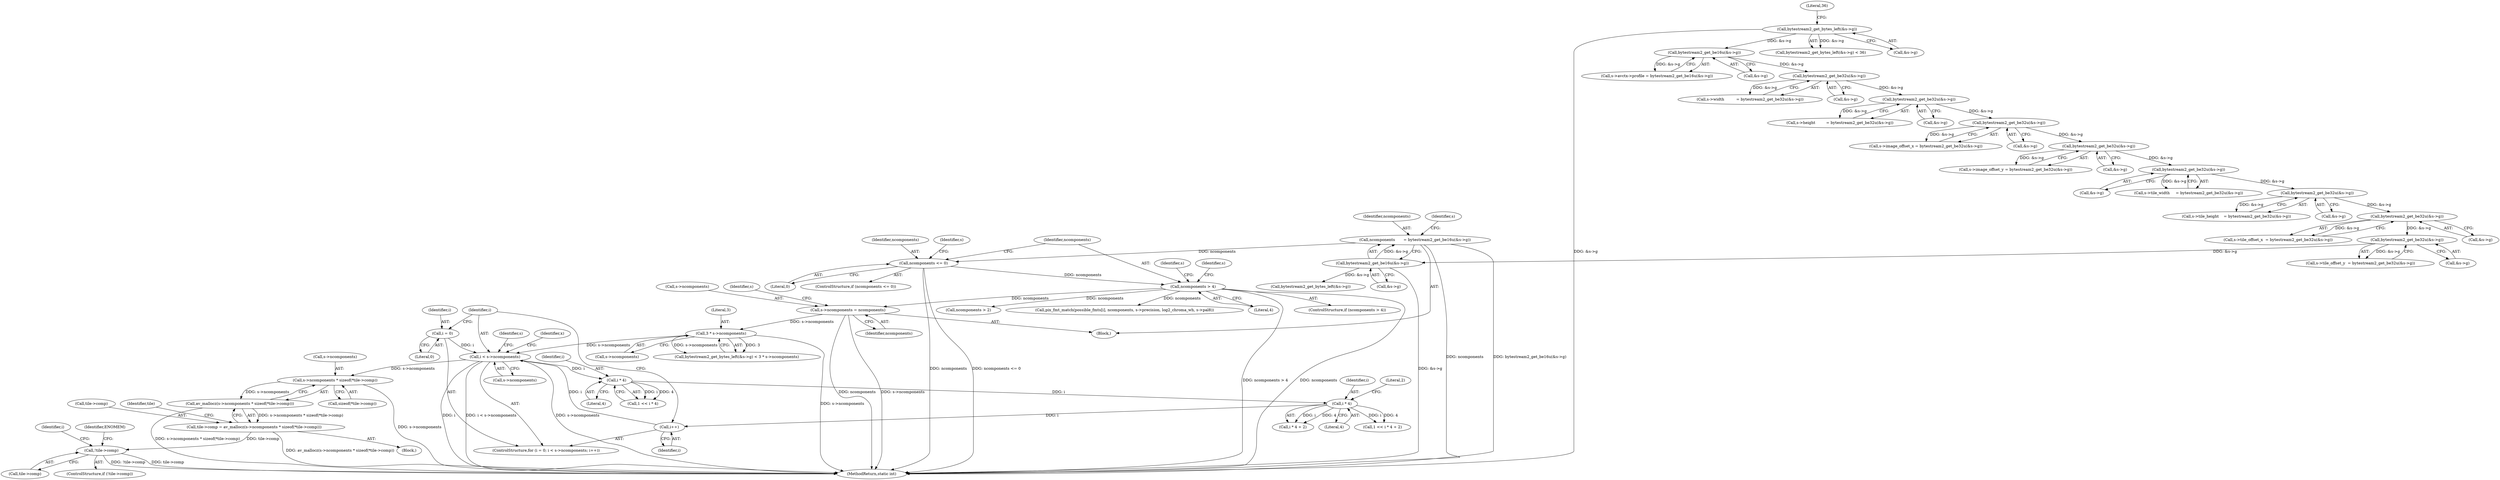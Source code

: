 digraph "0_FFmpeg_780669ef7c23c00836a24921fcc6b03be2b8ca4a@API" {
"1000616" [label="(Call,s->ncomponents * sizeof(*tile->comp))"];
"1000326" [label="(Call,i < s->ncomponents)"];
"1000331" [label="(Call,i++)"];
"1000487" [label="(Call,i * 4)"];
"1000475" [label="(Call,i * 4)"];
"1000323" [label="(Call,i = 0)"];
"1000315" [label="(Call,3 * s->ncomponents)"];
"1000276" [label="(Call,s->ncomponents = ncomponents)"];
"1000262" [label="(Call,ncomponents > 4)"];
"1000246" [label="(Call,ncomponents <= 0)"];
"1000222" [label="(Call,ncomponents       = bytestream2_get_be16u(&s->g))"];
"1000224" [label="(Call,bytestream2_get_be16u(&s->g))"];
"1000217" [label="(Call,bytestream2_get_be32u(&s->g))"];
"1000208" [label="(Call,bytestream2_get_be32u(&s->g))"];
"1000199" [label="(Call,bytestream2_get_be32u(&s->g))"];
"1000190" [label="(Call,bytestream2_get_be32u(&s->g))"];
"1000181" [label="(Call,bytestream2_get_be32u(&s->g))"];
"1000172" [label="(Call,bytestream2_get_be32u(&s->g))"];
"1000163" [label="(Call,bytestream2_get_be32u(&s->g))"];
"1000154" [label="(Call,bytestream2_get_be32u(&s->g))"];
"1000145" [label="(Call,bytestream2_get_be16u(&s->g))"];
"1000131" [label="(Call,bytestream2_get_bytes_left(&s->g))"];
"1000615" [label="(Call,av_mallocz(s->ncomponents * sizeof(*tile->comp)))"];
"1000611" [label="(Call,tile->comp = av_mallocz(s->ncomponents * sizeof(*tile->comp)))"];
"1000626" [label="(Call,!tile->comp)"];
"1000150" [label="(Call,s->width          = bytestream2_get_be32u(&s->g))"];
"1000490" [label="(Literal,2)"];
"1000625" [label="(ControlStructure,if (!tile->comp))"];
"1000159" [label="(Call,s->height         = bytestream2_get_be32u(&s->g))"];
"1000191" [label="(Call,&s->g)"];
"1000177" [label="(Call,s->image_offset_y = bytestream2_get_be32u(&s->g))"];
"1000247" [label="(Identifier,ncomponents)"];
"1000246" [label="(Call,ncomponents <= 0)"];
"1000190" [label="(Call,bytestream2_get_be32u(&s->g))"];
"1000276" [label="(Call,s->ncomponents = ncomponents)"];
"1000213" [label="(Call,s->tile_offset_y  = bytestream2_get_be32u(&s->g))"];
"1000620" [label="(Call,sizeof(*tile->comp))"];
"1000473" [label="(Call,1 << i * 4)"];
"1000612" [label="(Call,tile->comp)"];
"1000209" [label="(Call,&s->g)"];
"1000277" [label="(Call,s->ncomponents)"];
"1000336" [label="(Identifier,x)"];
"1000632" [label="(Identifier,ENOMEM)"];
"1000325" [label="(Literal,0)"];
"1000261" [label="(ControlStructure,if (ncomponents > 4))"];
"1000326" [label="(Call,i < s->ncomponents)"];
"1000611" [label="(Call,tile->comp = av_mallocz(s->ncomponents * sizeof(*tile->comp)))"];
"1000331" [label="(Call,i++)"];
"1000155" [label="(Call,&s->g)"];
"1000617" [label="(Call,s->ncomponents)"];
"1000208" [label="(Call,bytestream2_get_be32u(&s->g))"];
"1000217" [label="(Call,bytestream2_get_be32u(&s->g))"];
"1000181" [label="(Call,bytestream2_get_be32u(&s->g))"];
"1000488" [label="(Identifier,i)"];
"1000309" [label="(Call,bytestream2_get_bytes_left(&s->g) < 3 * s->ncomponents)"];
"1000136" [label="(Literal,36)"];
"1000131" [label="(Call,bytestream2_get_bytes_left(&s->g))"];
"1000280" [label="(Identifier,ncomponents)"];
"1000323" [label="(Call,i = 0)"];
"1000317" [label="(Call,s->ncomponents)"];
"1000796" [label="(Call,ncomponents > 2)"];
"1000145" [label="(Call,bytestream2_get_be16u(&s->g))"];
"1000332" [label="(Identifier,i)"];
"1000232" [label="(Identifier,s)"];
"1000324" [label="(Identifier,i)"];
"1000168" [label="(Call,s->image_offset_x = bytestream2_get_be32u(&s->g))"];
"1000316" [label="(Literal,3)"];
"1000164" [label="(Call,&s->g)"];
"1000172" [label="(Call,bytestream2_get_be32u(&s->g))"];
"1000154" [label="(Call,bytestream2_get_be32u(&s->g))"];
"1000186" [label="(Call,s->tile_width     = bytestream2_get_be32u(&s->g))"];
"1000475" [label="(Call,i * 4)"];
"1000263" [label="(Identifier,ncomponents)"];
"1000285" [label="(Identifier,s)"];
"1000476" [label="(Identifier,i)"];
"1000484" [label="(Call,1 << i * 4 + 2)"];
"1000130" [label="(Call,bytestream2_get_bytes_left(&s->g) < 36)"];
"1000248" [label="(Literal,0)"];
"1000204" [label="(Call,s->tile_offset_x  = bytestream2_get_be32u(&s->g))"];
"1000615" [label="(Call,av_mallocz(s->ncomponents * sizeof(*tile->comp)))"];
"1000245" [label="(ControlStructure,if (ncomponents <= 0))"];
"1000602" [label="(Block,)"];
"1000182" [label="(Call,&s->g)"];
"1000223" [label="(Identifier,ncomponents)"];
"1000173" [label="(Call,&s->g)"];
"1000328" [label="(Call,s->ncomponents)"];
"1000195" [label="(Call,s->tile_height    = bytestream2_get_be32u(&s->g))"];
"1000199" [label="(Call,bytestream2_get_be32u(&s->g))"];
"1000327" [label="(Identifier,i)"];
"1000224" [label="(Call,bytestream2_get_be16u(&s->g))"];
"1000132" [label="(Call,&s->g)"];
"1000322" [label="(ControlStructure,for (i = 0; i < s->ncomponents; i++))"];
"1000601" [label="(Identifier,i)"];
"1000222" [label="(Call,ncomponents       = bytestream2_get_be16u(&s->g))"];
"1000627" [label="(Call,tile->comp)"];
"1000493" [label="(Identifier,s)"];
"1000315" [label="(Call,3 * s->ncomponents)"];
"1000486" [label="(Call,i * 4 + 2)"];
"1000139" [label="(Call,s->avctx->profile = bytestream2_get_be16u(&s->g))"];
"1000616" [label="(Call,s->ncomponents * sizeof(*tile->comp))"];
"1000487" [label="(Call,i * 4)"];
"1000278" [label="(Identifier,s)"];
"1000745" [label="(Call,pix_fmt_match(possible_fmts[i], ncomponents, s->precision, log2_chroma_wh, s->pal8))"];
"1000489" [label="(Literal,4)"];
"1000114" [label="(Block,)"];
"1000477" [label="(Literal,4)"];
"1000310" [label="(Call,bytestream2_get_bytes_left(&s->g))"];
"1000200" [label="(Call,&s->g)"];
"1000225" [label="(Call,&s->g)"];
"1000628" [label="(Identifier,tile)"];
"1000262" [label="(Call,ncomponents > 4)"];
"1000846" [label="(MethodReturn,static int)"];
"1000264" [label="(Literal,4)"];
"1000146" [label="(Call,&s->g)"];
"1000268" [label="(Identifier,s)"];
"1000163" [label="(Call,bytestream2_get_be32u(&s->g))"];
"1000218" [label="(Call,&s->g)"];
"1000252" [label="(Identifier,s)"];
"1000626" [label="(Call,!tile->comp)"];
"1000616" -> "1000615"  [label="AST: "];
"1000616" -> "1000620"  [label="CFG: "];
"1000617" -> "1000616"  [label="AST: "];
"1000620" -> "1000616"  [label="AST: "];
"1000615" -> "1000616"  [label="CFG: "];
"1000616" -> "1000846"  [label="DDG: s->ncomponents"];
"1000616" -> "1000615"  [label="DDG: s->ncomponents"];
"1000326" -> "1000616"  [label="DDG: s->ncomponents"];
"1000326" -> "1000322"  [label="AST: "];
"1000326" -> "1000328"  [label="CFG: "];
"1000327" -> "1000326"  [label="AST: "];
"1000328" -> "1000326"  [label="AST: "];
"1000336" -> "1000326"  [label="CFG: "];
"1000493" -> "1000326"  [label="CFG: "];
"1000326" -> "1000846"  [label="DDG: i < s->ncomponents"];
"1000326" -> "1000846"  [label="DDG: s->ncomponents"];
"1000326" -> "1000846"  [label="DDG: i"];
"1000331" -> "1000326"  [label="DDG: i"];
"1000323" -> "1000326"  [label="DDG: i"];
"1000315" -> "1000326"  [label="DDG: s->ncomponents"];
"1000326" -> "1000475"  [label="DDG: i"];
"1000331" -> "1000322"  [label="AST: "];
"1000331" -> "1000332"  [label="CFG: "];
"1000332" -> "1000331"  [label="AST: "];
"1000327" -> "1000331"  [label="CFG: "];
"1000487" -> "1000331"  [label="DDG: i"];
"1000487" -> "1000486"  [label="AST: "];
"1000487" -> "1000489"  [label="CFG: "];
"1000488" -> "1000487"  [label="AST: "];
"1000489" -> "1000487"  [label="AST: "];
"1000490" -> "1000487"  [label="CFG: "];
"1000487" -> "1000484"  [label="DDG: i"];
"1000487" -> "1000484"  [label="DDG: 4"];
"1000487" -> "1000486"  [label="DDG: i"];
"1000487" -> "1000486"  [label="DDG: 4"];
"1000475" -> "1000487"  [label="DDG: i"];
"1000475" -> "1000473"  [label="AST: "];
"1000475" -> "1000477"  [label="CFG: "];
"1000476" -> "1000475"  [label="AST: "];
"1000477" -> "1000475"  [label="AST: "];
"1000473" -> "1000475"  [label="CFG: "];
"1000475" -> "1000473"  [label="DDG: i"];
"1000475" -> "1000473"  [label="DDG: 4"];
"1000323" -> "1000322"  [label="AST: "];
"1000323" -> "1000325"  [label="CFG: "];
"1000324" -> "1000323"  [label="AST: "];
"1000325" -> "1000323"  [label="AST: "];
"1000327" -> "1000323"  [label="CFG: "];
"1000315" -> "1000309"  [label="AST: "];
"1000315" -> "1000317"  [label="CFG: "];
"1000316" -> "1000315"  [label="AST: "];
"1000317" -> "1000315"  [label="AST: "];
"1000309" -> "1000315"  [label="CFG: "];
"1000315" -> "1000846"  [label="DDG: s->ncomponents"];
"1000315" -> "1000309"  [label="DDG: 3"];
"1000315" -> "1000309"  [label="DDG: s->ncomponents"];
"1000276" -> "1000315"  [label="DDG: s->ncomponents"];
"1000276" -> "1000114"  [label="AST: "];
"1000276" -> "1000280"  [label="CFG: "];
"1000277" -> "1000276"  [label="AST: "];
"1000280" -> "1000276"  [label="AST: "];
"1000285" -> "1000276"  [label="CFG: "];
"1000276" -> "1000846"  [label="DDG: ncomponents"];
"1000276" -> "1000846"  [label="DDG: s->ncomponents"];
"1000262" -> "1000276"  [label="DDG: ncomponents"];
"1000262" -> "1000261"  [label="AST: "];
"1000262" -> "1000264"  [label="CFG: "];
"1000263" -> "1000262"  [label="AST: "];
"1000264" -> "1000262"  [label="AST: "];
"1000268" -> "1000262"  [label="CFG: "];
"1000278" -> "1000262"  [label="CFG: "];
"1000262" -> "1000846"  [label="DDG: ncomponents"];
"1000262" -> "1000846"  [label="DDG: ncomponents > 4"];
"1000246" -> "1000262"  [label="DDG: ncomponents"];
"1000262" -> "1000745"  [label="DDG: ncomponents"];
"1000262" -> "1000796"  [label="DDG: ncomponents"];
"1000246" -> "1000245"  [label="AST: "];
"1000246" -> "1000248"  [label="CFG: "];
"1000247" -> "1000246"  [label="AST: "];
"1000248" -> "1000246"  [label="AST: "];
"1000252" -> "1000246"  [label="CFG: "];
"1000263" -> "1000246"  [label="CFG: "];
"1000246" -> "1000846"  [label="DDG: ncomponents <= 0"];
"1000246" -> "1000846"  [label="DDG: ncomponents"];
"1000222" -> "1000246"  [label="DDG: ncomponents"];
"1000222" -> "1000114"  [label="AST: "];
"1000222" -> "1000224"  [label="CFG: "];
"1000223" -> "1000222"  [label="AST: "];
"1000224" -> "1000222"  [label="AST: "];
"1000232" -> "1000222"  [label="CFG: "];
"1000222" -> "1000846"  [label="DDG: ncomponents"];
"1000222" -> "1000846"  [label="DDG: bytestream2_get_be16u(&s->g)"];
"1000224" -> "1000222"  [label="DDG: &s->g"];
"1000224" -> "1000225"  [label="CFG: "];
"1000225" -> "1000224"  [label="AST: "];
"1000224" -> "1000846"  [label="DDG: &s->g"];
"1000217" -> "1000224"  [label="DDG: &s->g"];
"1000224" -> "1000310"  [label="DDG: &s->g"];
"1000217" -> "1000213"  [label="AST: "];
"1000217" -> "1000218"  [label="CFG: "];
"1000218" -> "1000217"  [label="AST: "];
"1000213" -> "1000217"  [label="CFG: "];
"1000217" -> "1000213"  [label="DDG: &s->g"];
"1000208" -> "1000217"  [label="DDG: &s->g"];
"1000208" -> "1000204"  [label="AST: "];
"1000208" -> "1000209"  [label="CFG: "];
"1000209" -> "1000208"  [label="AST: "];
"1000204" -> "1000208"  [label="CFG: "];
"1000208" -> "1000204"  [label="DDG: &s->g"];
"1000199" -> "1000208"  [label="DDG: &s->g"];
"1000199" -> "1000195"  [label="AST: "];
"1000199" -> "1000200"  [label="CFG: "];
"1000200" -> "1000199"  [label="AST: "];
"1000195" -> "1000199"  [label="CFG: "];
"1000199" -> "1000195"  [label="DDG: &s->g"];
"1000190" -> "1000199"  [label="DDG: &s->g"];
"1000190" -> "1000186"  [label="AST: "];
"1000190" -> "1000191"  [label="CFG: "];
"1000191" -> "1000190"  [label="AST: "];
"1000186" -> "1000190"  [label="CFG: "];
"1000190" -> "1000186"  [label="DDG: &s->g"];
"1000181" -> "1000190"  [label="DDG: &s->g"];
"1000181" -> "1000177"  [label="AST: "];
"1000181" -> "1000182"  [label="CFG: "];
"1000182" -> "1000181"  [label="AST: "];
"1000177" -> "1000181"  [label="CFG: "];
"1000181" -> "1000177"  [label="DDG: &s->g"];
"1000172" -> "1000181"  [label="DDG: &s->g"];
"1000172" -> "1000168"  [label="AST: "];
"1000172" -> "1000173"  [label="CFG: "];
"1000173" -> "1000172"  [label="AST: "];
"1000168" -> "1000172"  [label="CFG: "];
"1000172" -> "1000168"  [label="DDG: &s->g"];
"1000163" -> "1000172"  [label="DDG: &s->g"];
"1000163" -> "1000159"  [label="AST: "];
"1000163" -> "1000164"  [label="CFG: "];
"1000164" -> "1000163"  [label="AST: "];
"1000159" -> "1000163"  [label="CFG: "];
"1000163" -> "1000159"  [label="DDG: &s->g"];
"1000154" -> "1000163"  [label="DDG: &s->g"];
"1000154" -> "1000150"  [label="AST: "];
"1000154" -> "1000155"  [label="CFG: "];
"1000155" -> "1000154"  [label="AST: "];
"1000150" -> "1000154"  [label="CFG: "];
"1000154" -> "1000150"  [label="DDG: &s->g"];
"1000145" -> "1000154"  [label="DDG: &s->g"];
"1000145" -> "1000139"  [label="AST: "];
"1000145" -> "1000146"  [label="CFG: "];
"1000146" -> "1000145"  [label="AST: "];
"1000139" -> "1000145"  [label="CFG: "];
"1000145" -> "1000139"  [label="DDG: &s->g"];
"1000131" -> "1000145"  [label="DDG: &s->g"];
"1000131" -> "1000130"  [label="AST: "];
"1000131" -> "1000132"  [label="CFG: "];
"1000132" -> "1000131"  [label="AST: "];
"1000136" -> "1000131"  [label="CFG: "];
"1000131" -> "1000846"  [label="DDG: &s->g"];
"1000131" -> "1000130"  [label="DDG: &s->g"];
"1000615" -> "1000611"  [label="AST: "];
"1000611" -> "1000615"  [label="CFG: "];
"1000615" -> "1000846"  [label="DDG: s->ncomponents * sizeof(*tile->comp)"];
"1000615" -> "1000611"  [label="DDG: s->ncomponents * sizeof(*tile->comp)"];
"1000611" -> "1000602"  [label="AST: "];
"1000612" -> "1000611"  [label="AST: "];
"1000628" -> "1000611"  [label="CFG: "];
"1000611" -> "1000846"  [label="DDG: av_mallocz(s->ncomponents * sizeof(*tile->comp))"];
"1000611" -> "1000626"  [label="DDG: tile->comp"];
"1000626" -> "1000625"  [label="AST: "];
"1000626" -> "1000627"  [label="CFG: "];
"1000627" -> "1000626"  [label="AST: "];
"1000632" -> "1000626"  [label="CFG: "];
"1000601" -> "1000626"  [label="CFG: "];
"1000626" -> "1000846"  [label="DDG: !tile->comp"];
"1000626" -> "1000846"  [label="DDG: tile->comp"];
}
